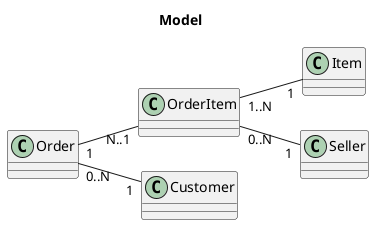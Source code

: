 @startuml

title <b>Model</b>
left to right direction
skinparam shadowing false

class Item
class Order
class OrderItem
class Customer
class Seller

Order "0..N" -- "1" Customer
Order "1" -- "N..1" OrderItem
OrderItem "1..N" -- "1" Item
OrderItem "0..N" -- "1" Seller
@enduml
